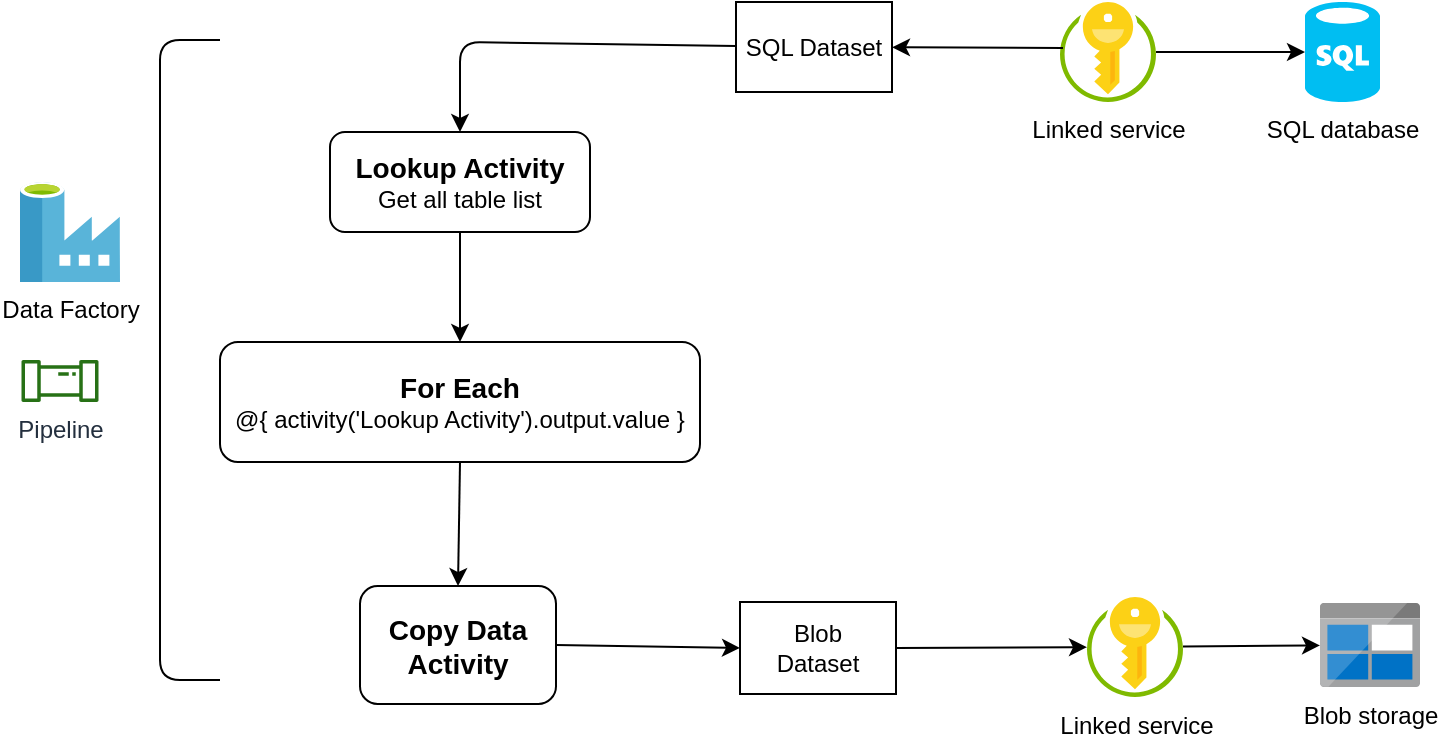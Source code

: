 <mxfile version="12.1.3" type="device" pages="1"><diagram id="yCmX-xujGOMfW5xIy902" name="Page-1"><mxGraphModel dx="1408" dy="602" grid="1" gridSize="10" guides="1" tooltips="1" connect="1" arrows="1" fold="1" page="1" pageScale="1" pageWidth="850" pageHeight="1100" math="0" shadow="0"><root><mxCell id="0"/><mxCell id="1" parent="0"/><mxCell id="DEsL9tstBfz1AhegbrWv-2" value="&lt;div&gt;SQL database&lt;/div&gt;" style="verticalLabelPosition=bottom;html=1;verticalAlign=top;align=center;strokeColor=none;fillColor=#00BEF2;shape=mxgraph.azure.sql_database;" parent="1" vertex="1"><mxGeometry x="702.5" y="20" width="37.5" height="50" as="geometry"/></mxCell><mxCell id="DEsL9tstBfz1AhegbrWv-7" value="Linked service" style="aspect=fixed;html=1;points=[];align=center;image;fontSize=12;image=img/lib/mscae/Key_Vaults.svg;" parent="1" vertex="1"><mxGeometry x="580" y="20" width="48" height="50" as="geometry"/></mxCell><mxCell id="DEsL9tstBfz1AhegbrWv-10" value="" style="endArrow=classic;html=1;entryX=0.5;entryY=0;entryDx=0;entryDy=0;" parent="1" source="DEsL9tstBfz1AhegbrWv-13" target="DEsL9tstBfz1AhegbrWv-15" edge="1"><mxGeometry width="50" height="50" relative="1" as="geometry"><mxPoint x="670" y="40" as="sourcePoint"/><mxPoint x="280" y="80" as="targetPoint"/><Array as="points"><mxPoint x="280" y="40"/></Array></mxGeometry></mxCell><mxCell id="DEsL9tstBfz1AhegbrWv-12" value="" style="endArrow=classic;html=1;exitX=0.5;exitY=1;exitDx=0;exitDy=0;entryX=0.5;entryY=0;entryDx=0;entryDy=0;" parent="1" source="DEsL9tstBfz1AhegbrWv-15" target="DEsL9tstBfz1AhegbrWv-19" edge="1"><mxGeometry width="50" height="50" relative="1" as="geometry"><mxPoint x="280" y="140" as="sourcePoint"/><mxPoint x="280" y="210" as="targetPoint"/></mxGeometry></mxCell><mxCell id="DEsL9tstBfz1AhegbrWv-13" value="SQL Dataset" style="rounded=0;whiteSpace=wrap;html=1;" parent="1" vertex="1"><mxGeometry x="418" y="20" width="78" height="45" as="geometry"/></mxCell><mxCell id="DEsL9tstBfz1AhegbrWv-15" value="&lt;div&gt;&lt;br&gt;&lt;/div&gt;&lt;div style=&quot;font-size: 14px&quot;&gt;&lt;font style=&quot;font-size: 14px&quot;&gt;&lt;b&gt;Lookup Activity&lt;br&gt;&lt;/b&gt;&lt;/font&gt;&lt;/div&gt;&lt;div&gt;Get all table list&lt;br&gt;&lt;/div&gt;&lt;div&gt;&lt;br&gt;&lt;/div&gt;" style="rounded=1;whiteSpace=wrap;html=1;" parent="1" vertex="1"><mxGeometry x="215" y="85" width="130" height="50" as="geometry"/></mxCell><mxCell id="DEsL9tstBfz1AhegbrWv-17" value="Pipeline" style="outlineConnect=0;fontColor=#232F3E;gradientColor=none;fillColor=#277116;strokeColor=none;dashed=0;verticalLabelPosition=bottom;verticalAlign=top;align=center;html=1;fontSize=12;fontStyle=0;aspect=fixed;pointerEvents=1;shape=mxgraph.aws4.iot_analytics_pipeline;" parent="1" vertex="1"><mxGeometry x="60" y="199" width="40" height="21" as="geometry"/></mxCell><mxCell id="DEsL9tstBfz1AhegbrWv-19" value="&lt;div&gt;&lt;font size=&quot;1&quot;&gt;&lt;b style=&quot;font-size: 14px&quot;&gt;For Each&lt;/b&gt;&lt;/font&gt;&lt;/div&gt;&lt;div&gt;@{ activity('Lookup Activity').output.value }&lt;br&gt;&lt;/div&gt;" style="rounded=1;whiteSpace=wrap;html=1;" parent="1" vertex="1"><mxGeometry x="160" y="190" width="240" height="60" as="geometry"/></mxCell><mxCell id="DEsL9tstBfz1AhegbrWv-22" value="Linked service" style="aspect=fixed;html=1;points=[];align=center;image;fontSize=12;image=img/lib/mscae/Key_Vaults.svg;" parent="1" vertex="1"><mxGeometry x="593.5" y="317.5" width="48" height="50" as="geometry"/></mxCell><mxCell id="DEsL9tstBfz1AhegbrWv-23" value="Blob storage" style="aspect=fixed;html=1;points=[];align=center;image;fontSize=12;image=img/lib/mscae/BlobBlock.svg;" parent="1" vertex="1"><mxGeometry x="710" y="320.5" width="50" height="42" as="geometry"/></mxCell><mxCell id="DEsL9tstBfz1AhegbrWv-24" value="&lt;div&gt;Blob&lt;/div&gt;&lt;div&gt;Dataset&lt;br&gt;&lt;/div&gt;" style="rounded=0;whiteSpace=wrap;html=1;" parent="1" vertex="1"><mxGeometry x="420" y="320" width="78" height="46" as="geometry"/></mxCell><mxCell id="DEsL9tstBfz1AhegbrWv-25" value="" style="endArrow=classic;html=1;entryX=0;entryY=0.5;entryDx=0;entryDy=0;exitX=1;exitY=0.5;exitDx=0;exitDy=0;" parent="1" source="DEsL9tstBfz1AhegbrWv-28" target="DEsL9tstBfz1AhegbrWv-24" edge="1"><mxGeometry width="50" height="50" relative="1" as="geometry"><mxPoint x="160" y="360" as="sourcePoint"/><mxPoint x="210" y="310" as="targetPoint"/></mxGeometry></mxCell><mxCell id="DEsL9tstBfz1AhegbrWv-26" value="" style="endArrow=classic;html=1;exitX=1;exitY=0.5;exitDx=0;exitDy=0;" parent="1" source="DEsL9tstBfz1AhegbrWv-24" target="DEsL9tstBfz1AhegbrWv-22" edge="1"><mxGeometry width="50" height="50" relative="1" as="geometry"><mxPoint x="160" y="360" as="sourcePoint"/><mxPoint x="210" y="310" as="targetPoint"/></mxGeometry></mxCell><mxCell id="DEsL9tstBfz1AhegbrWv-27" value="" style="endArrow=classic;html=1;" parent="1" source="DEsL9tstBfz1AhegbrWv-22" target="DEsL9tstBfz1AhegbrWv-23" edge="1"><mxGeometry width="50" height="50" relative="1" as="geometry"><mxPoint x="710" y="280" as="sourcePoint"/><mxPoint x="650" y="251" as="targetPoint"/></mxGeometry></mxCell><mxCell id="DEsL9tstBfz1AhegbrWv-28" value="&lt;div&gt;&lt;font style=&quot;font-size: 14px&quot;&gt;&lt;b&gt;Copy Data&lt;/b&gt;&lt;br&gt;&lt;/font&gt;&lt;/div&gt;&lt;div style=&quot;font-size: 14px&quot;&gt;&lt;b&gt;Activity&lt;/b&gt;&lt;br&gt;&lt;font style=&quot;font-size: 14px&quot;&gt;&lt;/font&gt;&lt;/div&gt;" style="rounded=1;whiteSpace=wrap;html=1;" parent="1" vertex="1"><mxGeometry x="230" y="312" width="98" height="59" as="geometry"/></mxCell><mxCell id="DEsL9tstBfz1AhegbrWv-30" value="" style="endArrow=classic;html=1;exitX=0.5;exitY=1;exitDx=0;exitDy=0;entryX=0.5;entryY=0;entryDx=0;entryDy=0;" parent="1" source="DEsL9tstBfz1AhegbrWv-19" target="DEsL9tstBfz1AhegbrWv-28" edge="1"><mxGeometry width="50" height="50" relative="1" as="geometry"><mxPoint x="160" y="450" as="sourcePoint"/><mxPoint x="210" y="400" as="targetPoint"/></mxGeometry></mxCell><mxCell id="DEsL9tstBfz1AhegbrWv-31" value="" style="endArrow=none;html=1;" parent="1" edge="1"><mxGeometry width="50" height="50" relative="1" as="geometry"><mxPoint x="160" y="359" as="sourcePoint"/><mxPoint x="160" y="39" as="targetPoint"/><Array as="points"><mxPoint x="130" y="359"/><mxPoint x="130" y="39"/></Array></mxGeometry></mxCell><mxCell id="ocz6zjv2_QDGLuY2gOu5-2" value="" style="endArrow=classic;html=1;exitX=0.031;exitY=0.46;exitDx=0;exitDy=0;exitPerimeter=0;" edge="1" parent="1" source="DEsL9tstBfz1AhegbrWv-7" target="DEsL9tstBfz1AhegbrWv-13"><mxGeometry width="50" height="50" relative="1" as="geometry"><mxPoint x="50" y="460" as="sourcePoint"/><mxPoint x="100" y="410" as="targetPoint"/></mxGeometry></mxCell><mxCell id="ocz6zjv2_QDGLuY2gOu5-3" value="" style="endArrow=classic;html=1;entryX=0;entryY=0.5;entryDx=0;entryDy=0;entryPerimeter=0;" edge="1" parent="1" source="DEsL9tstBfz1AhegbrWv-7" target="DEsL9tstBfz1AhegbrWv-2"><mxGeometry width="50" height="50" relative="1" as="geometry"><mxPoint x="50" y="460" as="sourcePoint"/><mxPoint x="100" y="410" as="targetPoint"/></mxGeometry></mxCell><mxCell id="ocz6zjv2_QDGLuY2gOu5-4" value="Data Factory" style="aspect=fixed;html=1;points=[];align=center;image;fontSize=12;image=img/lib/mscae/Data_Factory.svg;" vertex="1" parent="1"><mxGeometry x="60" y="110" width="50" height="50" as="geometry"/></mxCell></root></mxGraphModel></diagram></mxfile>